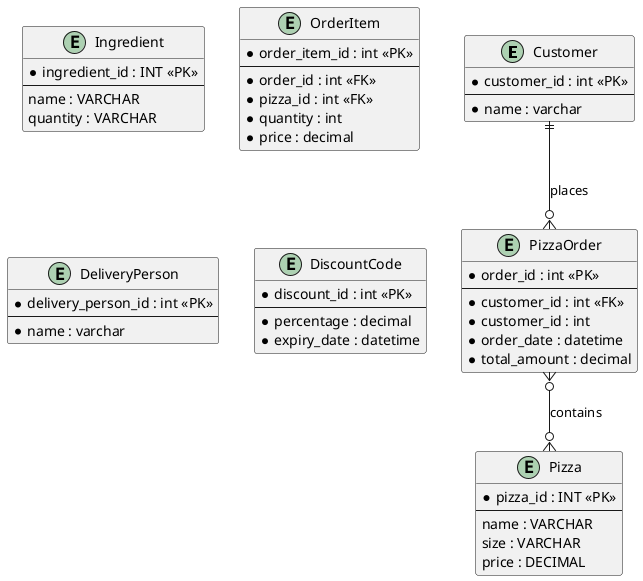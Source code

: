 @startuml Entity-Relationship-Diagram
entity "Customer" as customer {
  * customer_id : int <<PK>>
  --
  * name : varchar
}

entity "PizzaOrder" as PO {
  * order_id : int <<PK>>
  --
  * customer_id : int <<FK>>
  * customer_id : int 
  * order_date : datetime
  * total_amount : decimal
}
entity "Pizza" as P {
  * pizza_id : INT <<PK>>
  --
  name : VARCHAR
  size : VARCHAR
  price : DECIMAL
}
entity "Ingredient" as I {
  * ingredient_id : INT <<PK>>
  --
  name : VARCHAR
  quantity : VARCHAR
}
entity "OrderItem" as OI {
  * order_item_id : int <<PK>>
  --
  * order_id : int <<FK>>
  * pizza_id : int <<FK>>
  * quantity : int
  * price : decimal
}
entity "DeliveryPerson" as DP {
  * delivery_person_id : int <<PK>>
  --
  * name : varchar
}
entity "DiscountCode" as DC {
  * discount_id : int <<PK>>
  --
  * percentage : decimal
  * expiry_date : datetime
}
customer ||--o{ PO : places
PO }o--o{ P : contains

@enduml

